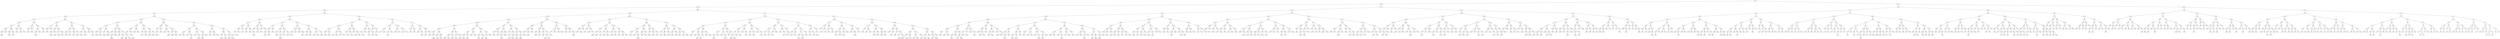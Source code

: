digraph G {
942 -> 1604
1604 -> 2097
2097 -> 2280
2280 -> 2410
2410 -> 2460
2460 -> 2478
2478 -> 2485
2485 -> 2494
2494 -> 2496
2496 -> 2498
2498 -> 2499
2499
2496 -> 2495
2495
2494 -> 2489
2489 -> 2493
2493 -> 2491
2491
2489 -> 2488
2488 -> 2487
2487
2485 -> 2482
2482 -> 2484
2484 -> 2483
2483
2482 -> 2480
2480 -> 2481
2481
2480 -> 2479
2479
2478 -> 2470
2470 -> 2473
2473 -> 2476
2476 -> 2474
2474
2473 -> 2471
2471 -> 2472
2472
2470 -> 2465
2465 -> 2467
2467 -> 2468
2468 -> 2469
2469
2467 -> 2466
2466
2465 -> 2461
2461 -> 2462
2462
2460 -> 2440
2440 -> 2454
2454 -> 2457
2457 -> 2459
2459 -> 2458
2458
2457 -> 2456
2456
2454 -> 2449
2449 -> 2451
2451 -> 2453
2453 -> 2452
2452
2451 -> 2450
2450
2449 -> 2446
2446 -> 2447
2447 -> 2448
2448
2446 -> 2442
2442 -> 2445
2445
2442 -> 2441
2441
2440 -> 2422
2422 -> 2432
2432 -> 2434
2434 -> 2438
2438 -> 2439
2439
2438 -> 2435
2435
2434 -> 2433
2433
2432 -> 2428
2428 -> 2430
2430 -> 2431
2431
2430 -> 2429
2429
2428 -> 2425
2425 -> 2424
2424
2422 -> 2417
2417 -> 2420
2420 -> 2421
2421
2420 -> 2419
2419 -> 2418
2418
2417 -> 2414
2414 -> 2416
2416
2414 -> 2412
2412 -> 2413
2413
2410 -> 2345
2345 -> 2370
2370 -> 2397
2397 -> 2402
2402 -> 2408
2408 -> 2409
2409
2408 -> 2404
2404 -> 2406
2406
2404 -> 2403
2403
2402 -> 2400
2400 -> 2401
2401
2400 -> 2398
2398
2397 -> 2387
2387 -> 2392
2392 -> 2395
2395 -> 2396
2396
2395 -> 2393
2393
2392 -> 2389
2389 -> 2391
2391 -> 2390
2390
2389 -> 2388
2388
2387 -> 2381
2381 -> 2384
2384 -> 2386
2386
2384 -> 2383
2383 -> 2382
2382
2381 -> 2375
2375 -> 2378
2378 -> 2380
2380
2378 -> 2377
2377
2375 -> 2371
2371 -> 2373
2373
2370 -> 2361
2361 -> 2365
2365 -> 2367
2367 -> 2369
2369
2367 -> 2366
2366
2365 -> 2363
2363 -> 2364
2364
2363 -> 2362
2362
2361 -> 2353
2353 -> 2358
2358 -> 2359
2359
2358 -> 2356
2356 -> 2357
2357
2356 -> 2354
2354
2353 -> 2348
2348 -> 2350
2350 -> 2352
2352
2350 -> 2349
2349
2348 -> 2347
2347 -> 2346
2346
2345 -> 2322
2322 -> 2335
2335 -> 2339
2339 -> 2341
2341 -> 2342
2342
2339 -> 2337
2337 -> 2336
2336
2335 -> 2330
2330 -> 2332
2332 -> 2334
2334
2332 -> 2331
2331
2330 -> 2327
2327 -> 2328
2328 -> 2329
2329
2327 -> 2325
2325 -> 2326
2326
2325 -> 2323
2323
2322 -> 2301
2301 -> 2312
2312 -> 2318
2318 -> 2320
2320 -> 2321
2321
2320 -> 2319
2319
2318 -> 2316
2316 -> 2317
2317
2316 -> 2313
2313 -> 2314
2314
2312 -> 2307
2307 -> 2310
2310 -> 2311
2311
2310 -> 2308
2308 -> 2309
2309
2307 -> 2304
2304 -> 2306
2306 -> 2305
2305
2304 -> 2302
2302
2301 -> 2292
2292 -> 2297
2297 -> 2299
2299 -> 2298
2298
2297 -> 2295
2295 -> 2296
2296
2295 -> 2294
2294
2292 -> 2286
2286 -> 2289
2289 -> 2291
2291 -> 2290
2290
2289 -> 2287
2287 -> 2288
2288
2286 -> 2282
2282 -> 2284
2284 -> 2285
2285
2284 -> 2283
2283
2282 -> 2281
2281
2280 -> 2191
2191 -> 2244
2244 -> 2258
2258 -> 2271
2271 -> 2274
2274 -> 2276
2276 -> 2277
2277 -> 2279
2279
2276 -> 2275
2275
2274 -> 2272
2272 -> 2273
2273
2271 -> 2268
2268 -> 2269
2269 -> 2270
2270
2268 -> 2265
2265 -> 2266
2266
2265 -> 2260
2260 -> 2264
2264
2258 -> 2249
2249 -> 2255
2255 -> 2256
2256
2255 -> 2252
2252 -> 2253
2253
2252 -> 2250
2250
2249 -> 2247
2247 -> 2248
2248
2247 -> 2245
2245
2244 -> 2215
2215 -> 2234
2234 -> 2237
2237 -> 2241
2241 -> 2243
2243 -> 2242
2242
2241 -> 2238
2238 -> 2239
2239
2237 -> 2235
2235 -> 2236
2236
2234 -> 2228
2228 -> 2231
2231 -> 2233
2233
2231 -> 2230
2230 -> 2229
2229
2228 -> 2220
2220 -> 2222
2222 -> 2224
2224 -> 2226
2226
2222 -> 2221
2221
2220 -> 2217
2217 -> 2219
2219
2217 -> 2216
2216
2215 -> 2205
2205 -> 2211
2211 -> 2213
2213 -> 2214
2214
2213 -> 2212
2212
2211 -> 2208
2208 -> 2209
2209
2208 -> 2206
2206 -> 2207
2207
2205 -> 2199
2199 -> 2203
2203 -> 2204
2204
2203 -> 2201
2201 -> 2202
2202
2201 -> 2200
2200
2199 -> 2195
2195 -> 2197
2197 -> 2198
2198
2197 -> 2196
2196
2195 -> 2194
2194 -> 2193
2193
2191 -> 2138
2138 -> 2160
2160 -> 2174
2174 -> 2182
2182 -> 2187
2187 -> 2189
2189 -> 2188
2188
2187 -> 2184
2184 -> 2183
2183
2182 -> 2178
2178 -> 2180
2180 -> 2181
2181
2180 -> 2179
2179
2178 -> 2176
2176 -> 2177
2177
2176 -> 2175
2175
2174 -> 2166
2166 -> 2170
2170 -> 2173
2173 -> 2172
2172
2170 -> 2168
2168 -> 2169
2169
2166 -> 2164
2164 -> 2165
2165
2164 -> 2162
2162 -> 2163
2163
2162 -> 2161
2161
2160 -> 2145
2145 -> 2154
2154 -> 2156
2156 -> 2157
2157 -> 2158
2158
2156 -> 2155
2155
2154 -> 2150
2150 -> 2153
2153 -> 2152
2152
2150 -> 2147
2147 -> 2148
2148
2147 -> 2146
2146
2145 -> 2143
2143 -> 2144
2144
2143 -> 2141
2141 -> 2139
2139
2138 -> 2118
2118 -> 2127
2127 -> 2133
2133 -> 2135
2135 -> 2137
2137
2135 -> 2134
2134
2133 -> 2129
2129 -> 2131
2131 -> 2132
2132
2129 -> 2128
2128
2127 -> 2123
2123 -> 2125
2125 -> 2126
2126
2125 -> 2124
2124
2123 -> 2121
2121 -> 2122
2122
2121 -> 2119
2119
2118 -> 2111
2111 -> 2115
2115 -> 2117
2117 -> 2116
2116
2115 -> 2114
2114 -> 2112
2112
2111 -> 2102
2102 -> 2107
2107 -> 2109
2109
2107 -> 2105
2105 -> 2104
2104
2102 -> 2099
2099 -> 2100
2100 -> 2101
2101
2099 -> 2098
2098
2097 -> 1845
1845 -> 1951
1951 -> 2003
2003 -> 2039
2039 -> 2068
2068 -> 2084
2084 -> 2091
2091 -> 2094
2094 -> 2095
2095
2094 -> 2092
2092
2091 -> 2088
2088 -> 2090
2090 -> 2089
2089
2088 -> 2086
2086 -> 2087
2087
2086 -> 2085
2085
2084 -> 2074
2074 -> 2079
2079 -> 2082
2082 -> 2083
2083
2082 -> 2081
2081
2079 -> 2077
2077 -> 2078
2078
2077 -> 2075
2075
2074 -> 2071
2071 -> 2072
2072
2071 -> 2069
2069
2068 -> 2052
2052 -> 2059
2059 -> 2063
2063 -> 2065
2065 -> 2067
2067
2065 -> 2064
2064
2063 -> 2060
2060 -> 2061
2061
2059 -> 2055
2055 -> 2056
2056
2055 -> 2053
2053
2052 -> 2043
2043 -> 2049
2049 -> 2051
2051 -> 2050
2050
2049 -> 2046
2046 -> 2047
2047
2046 -> 2045
2045
2043 -> 2041
2041 -> 2042
2042
2041 -> 2040
2040
2039 -> 2021
2021 -> 2029
2029 -> 2035
2035 -> 2036
2036 -> 2037
2037
2035 -> 2032
2032 -> 2034
2034
2032 -> 2031
2031 -> 2030
2030
2029 -> 2023
2023 -> 2028
2028 -> 2026
2026
2023 -> 2022
2022
2021 -> 2016
2016 -> 2019
2019 -> 2020
2020
2019 -> 2018
2018 -> 2017
2017
2016 -> 2008
2008 -> 2012
2012 -> 2014
2014 -> 2015
2015
2014 -> 2013
2013
2012 -> 2009
2009 -> 2010
2010
2008 -> 2005
2005 -> 2007
2007 -> 2006
2006
2005 -> 2004
2004
2003 -> 1973
1973 -> 1994
1994 -> 1998
1998 -> 2001
2001 -> 2002
2002
2001 -> 2000
2000 -> 1999
1999
1998 -> 1996
1996 -> 1997
1997
1994 -> 1983
1983 -> 1992
1992 -> 1993
1993
1992 -> 1986
1986 -> 1991
1991
1986 -> 1984
1984
1983 -> 1976
1976 -> 1981
1981 -> 1982
1982
1981 -> 1978
1978 -> 1980
1980
1978 -> 1977
1977
1976 -> 1975
1975 -> 1974
1974
1973 -> 1961
1961 -> 1967
1967 -> 1971
1971 -> 1972
1972
1971 -> 1969
1969
1967 -> 1963
1963 -> 1966
1966
1963 -> 1962
1962
1961 -> 1958
1958 -> 1960
1960 -> 1959
1959
1958 -> 1956
1956 -> 1957
1957
1956 -> 1952
1952 -> 1955
1955
1951 -> 1906
1906 -> 1936
1936 -> 1943
1943 -> 1945
1945 -> 1948
1948 -> 1950
1950
1948 -> 1946
1946
1945 -> 1944
1944
1943 -> 1940
1940 -> 1942
1942 -> 1941
1941
1940 -> 1938
1938 -> 1939
1939
1938 -> 1937
1937
1936 -> 1921
1921 -> 1929
1929 -> 1933
1933 -> 1935
1935 -> 1934
1934
1933 -> 1932
1932 -> 1930
1930
1929 -> 1925
1925 -> 1927
1927 -> 1928
1928
1925 -> 1923
1923 -> 1924
1924
1923 -> 1922
1922
1921 -> 1913
1913 -> 1919
1919 -> 1920
1920
1919 -> 1917
1917 -> 1918
1918
1917 -> 1914
1914
1913 -> 1910
1910 -> 1912
1912 -> 1911
1911
1910 -> 1908
1908 -> 1909
1909
1908 -> 1907
1907
1906 -> 1874
1874 -> 1888
1888 -> 1897
1897 -> 1903
1903 -> 1905
1905 -> 1904
1904
1903 -> 1901
1901 -> 1902
1902
1901 -> 1898
1898 -> 1899
1899
1897 -> 1891
1891 -> 1894
1894 -> 1896
1896
1894 -> 1892
1892
1891 -> 1890
1890 -> 1889
1889
1888 -> 1882
1882 -> 1883
1883 -> 1886
1886
1882 -> 1877
1877 -> 1878
1878 -> 1881
1881
1877 -> 1876
1876 -> 1875
1875
1874 -> 1862
1862 -> 1866
1866 -> 1872
1872 -> 1873
1873
1872 -> 1869
1869 -> 1870
1870
1869 -> 1868
1868
1866 -> 1863
1863 -> 1865
1865
1862 -> 1854
1854 -> 1857
1857 -> 1860
1860 -> 1861
1861
1860 -> 1858
1858
1857 -> 1856
1856
1854 -> 1850
1850 -> 1852
1852 -> 1853
1853
1852 -> 1851
1851
1850 -> 1847
1847 -> 1848
1848
1847 -> 1846
1846
1845 -> 1719
1719 -> 1778
1778 -> 1801
1801 -> 1824
1824 -> 1833
1833 -> 1841
1841 -> 1843
1843 -> 1844
1844
1841 -> 1838
1838 -> 1840
1840
1838 -> 1835
1835 -> 1837
1837
1835 -> 1834
1834
1833 -> 1830
1830 -> 1831
1831 -> 1832
1832
1830 -> 1828
1828 -> 1829
1829
1828 -> 1826
1826
1824 -> 1814
1814 -> 1819
1819 -> 1821
1821 -> 1822
1822 -> 1823
1823
1821 -> 1820
1820
1819 -> 1817
1817 -> 1818
1818
1817 -> 1816
1816 -> 1815
1815
1814 -> 1804
1804 -> 1811
1811 -> 1812
1812
1811 -> 1807
1807 -> 1808
1808
1807 -> 1806
1806
1804 -> 1802
1802 -> 1803
1803
1801 -> 1790
1790 -> 1796
1796 -> 1798
1798 -> 1799
1799 -> 1800
1800
1798 -> 1797
1797
1796 -> 1793
1793 -> 1794
1794
1793 -> 1792
1792 -> 1791
1791
1790 -> 1783
1783 -> 1787
1787 -> 1789
1789 -> 1788
1788
1787 -> 1786
1786 -> 1785
1785
1783 -> 1781
1781 -> 1782
1782
1781 -> 1780
1780 -> 1779
1779
1778 -> 1756
1756 -> 1765
1765 -> 1769
1769 -> 1774
1774 -> 1777
1777 -> 1776
1776
1774 -> 1771
1771 -> 1772
1772
1771 -> 1770
1770
1769 -> 1767
1767 -> 1768
1768
1767 -> 1766
1766
1765 -> 1761
1761 -> 1763
1763 -> 1764
1764
1763 -> 1762
1762
1761 -> 1758
1758 -> 1759
1759
1756 -> 1731
1731 -> 1746
1746 -> 1750
1750 -> 1753
1753 -> 1755
1755
1753 -> 1751
1751
1750 -> 1748
1748 -> 1749
1749
1748 -> 1747
1747
1746 -> 1735
1735 -> 1741
1741 -> 1743
1743 -> 1742
1742
1741 -> 1736
1736 -> 1738
1738
1735 -> 1734
1734 -> 1732
1732
1731 -> 1722
1722 -> 1728
1728 -> 1730
1730 -> 1729
1729
1728 -> 1724
1724 -> 1726
1726
1724 -> 1723
1723
1722 -> 1720
1720 -> 1721
1721
1719 -> 1675
1675 -> 1705
1705 -> 1713
1713 -> 1716
1716 -> 1717
1717
1716 -> 1715
1715 -> 1714
1714
1713 -> 1708
1708 -> 1711
1711 -> 1712
1712
1711 -> 1709
1709
1708 -> 1707
1707 -> 1706
1706
1705 -> 1688
1688 -> 1695
1695 -> 1700
1700 -> 1703
1703 -> 1704
1704
1700 -> 1697
1697 -> 1698
1698
1697 -> 1696
1696
1695 -> 1691
1691 -> 1693
1693
1691 -> 1689
1689
1688 -> 1678
1678 -> 1681
1681 -> 1683
1683
1681 -> 1680
1680 -> 1679
1679
1678 -> 1676
1676 -> 1677
1677
1675 -> 1654
1654 -> 1666
1666 -> 1671
1671 -> 1673
1673 -> 1674
1674
1671 -> 1669
1669 -> 1670
1670
1669 -> 1667
1667
1666 -> 1660
1660 -> 1664
1664 -> 1665
1665
1664 -> 1662
1662 -> 1663
1663
1662 -> 1661
1661
1660 -> 1656
1656 -> 1658
1658 -> 1659
1659
1658 -> 1657
1657
1656 -> 1655
1655
1654 -> 1639
1639 -> 1648
1648 -> 1651
1651 -> 1652
1652
1651 -> 1649
1649 -> 1650
1650
1648 -> 1645
1645 -> 1647
1647 -> 1646
1646
1645 -> 1641
1641 -> 1642
1642
1641 -> 1640
1640
1639 -> 1619
1619 -> 1630
1630 -> 1635
1635 -> 1637
1637 -> 1638
1638
1637 -> 1636
1636
1635 -> 1632
1632 -> 1634
1634
1632 -> 1631
1631
1630 -> 1624
1624 -> 1627
1627 -> 1628
1628
1627 -> 1626
1626
1624 -> 1621
1621 -> 1622
1622
1621 -> 1620
1620
1619 -> 1613
1613 -> 1615
1615 -> 1618
1618 -> 1617
1617
1615 -> 1614
1614
1613 -> 1607
1607 -> 1610
1610 -> 1611
1611
1610 -> 1609
1609
1607 -> 1605
1605
1604 -> 1211
1211 -> 1370
1370 -> 1454
1454 -> 1549
1549 -> 1569
1569 -> 1582
1582 -> 1594
1594 -> 1600
1600 -> 1603
1603 -> 1601
1601
1600 -> 1597
1597 -> 1599
1599
1597 -> 1596
1596
1594 -> 1588
1588 -> 1591
1591 -> 1593
1593 -> 1592
1592
1591 -> 1589
1589
1588 -> 1584
1584 -> 1586
1586 -> 1587
1587
1586 -> 1585
1585
1584 -> 1583
1583
1582 -> 1576
1576 -> 1579
1579 -> 1581
1581 -> 1580
1580
1579 -> 1577
1577
1576 -> 1572
1572 -> 1575
1575
1572 -> 1570
1570 -> 1571
1571
1569 -> 1560
1560 -> 1563
1563 -> 1567
1567 -> 1568
1568
1567 -> 1565
1565 -> 1566
1566
1565 -> 1564
1564
1563 -> 1561
1561 -> 1562
1562
1560 -> 1553
1553 -> 1555
1555 -> 1558
1558 -> 1559
1559
1558 -> 1556
1556
1555 -> 1554
1554
1553 -> 1551
1551 -> 1552
1552
1551 -> 1550
1550
1549 -> 1497
1497 -> 1522
1522 -> 1534
1534 -> 1541
1541 -> 1546
1546 -> 1548
1548
1546 -> 1544
1544
1541 -> 1537
1537 -> 1538
1538 -> 1539
1539
1537 -> 1535
1535
1534 -> 1527
1527 -> 1530
1530 -> 1531
1531 -> 1533
1533
1530 -> 1529
1529 -> 1528
1528
1527 -> 1524
1524 -> 1526
1526
1522 -> 1510
1510 -> 1519
1519 -> 1521
1521 -> 1520
1520
1519 -> 1515
1515 -> 1516
1516
1515 -> 1513
1513
1510 -> 1505
1505 -> 1508
1508 -> 1509
1509
1508 -> 1507
1507 -> 1506
1506
1505 -> 1500
1500 -> 1503
1503 -> 1501
1501
1500 -> 1498
1498
1497 -> 1480
1480 -> 1488
1488 -> 1493
1493 -> 1495
1495 -> 1496
1496
1495 -> 1494
1494
1493 -> 1491
1491 -> 1492
1492
1491 -> 1490
1490 -> 1489
1489
1488 -> 1484
1484 -> 1486
1486 -> 1487
1487
1486 -> 1485
1485
1484 -> 1483
1483 -> 1482
1482
1480 -> 1469
1469 -> 1476
1476 -> 1478
1478 -> 1479
1479
1478 -> 1477
1477
1476 -> 1472
1472 -> 1475
1475 -> 1473
1473
1472 -> 1470
1470
1469 -> 1461
1461 -> 1467
1467 -> 1468
1468
1467 -> 1463
1463 -> 1464
1464
1463 -> 1462
1462
1461 -> 1457
1457 -> 1459
1459 -> 1458
1458
1457 -> 1456
1456
1454 -> 1406
1406 -> 1430
1430 -> 1445
1445 -> 1448
1448 -> 1451
1451 -> 1453
1453 -> 1452
1452
1451 -> 1449
1449
1448 -> 1447
1447 -> 1446
1446
1445 -> 1438
1438 -> 1441
1441 -> 1443
1443 -> 1444
1444
1443 -> 1442
1442
1441 -> 1439
1439 -> 1440
1440
1438 -> 1435
1435 -> 1436
1436 -> 1437
1437
1435 -> 1433
1433 -> 1434
1434
1433 -> 1432
1432
1430 -> 1416
1416 -> 1424
1424 -> 1427
1427 -> 1428
1428 -> 1429
1429
1427 -> 1426
1426 -> 1425
1425
1424 -> 1420
1420 -> 1422
1422 -> 1423
1423
1422 -> 1421
1421
1420 -> 1418
1418 -> 1419
1419
1416 -> 1411
1411 -> 1414
1414 -> 1415
1415
1414 -> 1413
1413 -> 1412
1412
1411 -> 1409
1409 -> 1410
1410
1409 -> 1407
1407
1406 -> 1388
1388 -> 1400
1400 -> 1403
1403 -> 1405
1405 -> 1404
1404
1403 -> 1402
1402 -> 1401
1401
1400 -> 1395
1395 -> 1397
1397 -> 1398
1398 -> 1399
1399
1397 -> 1396
1396
1395 -> 1393
1393 -> 1394
1394
1393 -> 1391
1391 -> 1392
1392
1391 -> 1390
1390
1388 -> 1378
1378 -> 1385
1385 -> 1386
1386 -> 1387
1387
1385 -> 1383
1383 -> 1384
1384
1383 -> 1380
1380
1378 -> 1374
1374 -> 1376
1376 -> 1377
1377
1376 -> 1375
1375
1374 -> 1372
1372 -> 1373
1373
1372 -> 1371
1371
1370 -> 1293
1293 -> 1339
1339 -> 1358
1358 -> 1365
1365 -> 1368
1368 -> 1369
1369
1368 -> 1367
1367
1365 -> 1360
1360 -> 1361
1361 -> 1362
1362
1360 -> 1359
1359
1358 -> 1350
1350 -> 1353
1353 -> 1355
1355 -> 1357
1357
1355 -> 1354
1354
1353 -> 1351
1351 -> 1352
1352
1350 -> 1343
1343 -> 1346
1346 -> 1347
1347
1346 -> 1345
1345
1343 -> 1342
1342 -> 1340
1340
1339 -> 1314
1314 -> 1327
1327 -> 1335
1335 -> 1337
1337 -> 1338
1338
1337 -> 1336
1336
1335 -> 1332
1332 -> 1333
1333 -> 1334
1334
1332 -> 1330
1330 -> 1331
1331
1330 -> 1329
1329
1327 -> 1320
1320 -> 1323
1323 -> 1325
1325 -> 1326
1326
1325 -> 1324
1324
1323 -> 1321
1321 -> 1322
1322
1320 -> 1318
1318 -> 1319
1319
1318 -> 1317
1317 -> 1315
1315
1314 -> 1305
1305 -> 1310
1310 -> 1312
1312 -> 1313
1313
1312 -> 1311
1311
1310 -> 1308
1308 -> 1307
1307
1305 -> 1299
1299 -> 1302
1302 -> 1304
1304 -> 1303
1303
1302 -> 1300
1300 -> 1301
1301
1299 -> 1297
1297 -> 1298
1298
1297 -> 1295
1295
1293 -> 1262
1262 -> 1277
1277 -> 1283
1283 -> 1290
1290 -> 1291
1291 -> 1292
1292
1290 -> 1286
1286 -> 1287
1287 -> 1289
1289
1286 -> 1284
1284 -> 1285
1285
1283 -> 1279
1279 -> 1280
1280 -> 1282
1282
1279 -> 1278
1278
1277 -> 1271
1271 -> 1275
1275 -> 1276
1276
1275 -> 1272
1272 -> 1273
1273
1271 -> 1266
1266 -> 1268
1268 -> 1270
1270
1268 -> 1267
1267
1266 -> 1264
1264 -> 1265
1265
1264 -> 1263
1263
1262 -> 1237
1237 -> 1250
1250 -> 1256
1256 -> 1259
1259 -> 1260
1260
1259 -> 1257
1257
1256 -> 1252
1252 -> 1255
1255 -> 1253
1253
1252 -> 1251
1251
1250 -> 1246
1246 -> 1248
1248 -> 1249
1249
1246 -> 1243
1243 -> 1245
1245
1243 -> 1241
1241 -> 1242
1242
1241 -> 1238
1238
1237 -> 1224
1224 -> 1228
1228 -> 1232
1232 -> 1235
1235 -> 1236
1236
1235 -> 1233
1233
1232 -> 1230
1230 -> 1231
1231
1228 -> 1226
1226 -> 1227
1227
1226 -> 1225
1225
1224 -> 1217
1217 -> 1222
1222 -> 1223
1223
1222 -> 1220
1220 -> 1221
1221
1220 -> 1218
1218
1217 -> 1215
1215 -> 1216
1216
1215 -> 1213
1213 -> 1214
1214
1213 -> 1212
1212
1211 -> 1057
1057 -> 1138
1138 -> 1176
1176 -> 1198
1198 -> 1204
1204 -> 1207
1207 -> 1210
1210 -> 1209
1209
1207 -> 1206
1206
1204 -> 1200
1200 -> 1203
1203 -> 1201
1201
1200 -> 1199
1199
1198 -> 1188
1188 -> 1194
1194 -> 1197
1197 -> 1195
1195
1194 -> 1191
1191 -> 1193
1193
1191 -> 1189
1189
1188 -> 1181
1181 -> 1184
1184 -> 1187
1187
1184 -> 1182
1182 -> 1183
1183
1181 -> 1179
1179 -> 1180
1180
1179 -> 1178
1178
1176 -> 1151
1151 -> 1167
1167 -> 1170
1170 -> 1172
1172 -> 1175
1175 -> 1174
1174
1172 -> 1171
1171
1170 -> 1169
1169 -> 1168
1168
1167 -> 1159
1159 -> 1162
1162 -> 1165
1165 -> 1164
1164
1162 -> 1161
1161
1159 -> 1154
1154 -> 1156
1156 -> 1155
1155
1154 -> 1152
1152 -> 1153
1153
1151 -> 1145
1145 -> 1147
1147 -> 1149
1149 -> 1150
1150
1147 -> 1146
1146
1145 -> 1141
1141 -> 1142
1142 -> 1144
1144
1141 -> 1139
1139 -> 1140
1140
1138 -> 1091
1091 -> 1113
1113 -> 1124
1124 -> 1135
1135 -> 1137
1137 -> 1136
1136
1135 -> 1129
1129 -> 1133
1133 -> 1134
1134
1133 -> 1131
1131
1129 -> 1125
1125 -> 1126
1126
1124 -> 1119
1119 -> 1122
1122 -> 1123
1123
1122 -> 1120
1120
1119 -> 1116
1116 -> 1117
1117 -> 1118
1118
1116 -> 1114
1114 -> 1115
1115
1113 -> 1103
1103 -> 1106
1106 -> 1108
1108 -> 1110
1110
1108 -> 1107
1107
1106 -> 1105
1105 -> 1104
1104
1103 -> 1095
1095 -> 1098
1098 -> 1101
1101 -> 1102
1102
1101 -> 1100
1100
1098 -> 1096
1096 -> 1097
1097
1095 -> 1094
1094 -> 1092
1092
1091 -> 1076
1076 -> 1083
1083 -> 1086
1086 -> 1089
1089
1086 -> 1084
1084
1083 -> 1080
1080 -> 1082
1082 -> 1081
1081
1080 -> 1078
1078 -> 1079
1079
1078 -> 1077
1077
1076 -> 1070
1070 -> 1074
1074 -> 1075
1075
1074 -> 1073
1073 -> 1072
1072
1070 -> 1067
1067 -> 1068
1068 -> 1069
1069
1067 -> 1062
1062 -> 1065
1065 -> 1066
1066
1065 -> 1063
1063
1062 -> 1060
1060
1057 -> 991
991 -> 1011
1011 -> 1033
1033 -> 1041
1041 -> 1047
1047 -> 1053
1053 -> 1055
1055 -> 1056
1056
1055 -> 1054
1054
1053 -> 1052
1052 -> 1049
1049
1047 -> 1045
1045 -> 1046
1046
1045 -> 1043
1043 -> 1044
1044
1043 -> 1042
1042
1041 -> 1036
1036 -> 1038
1038 -> 1039
1039
1036 -> 1034
1034 -> 1035
1035
1033 -> 1026
1026 -> 1030
1030 -> 1031
1031 -> 1032
1032
1030 -> 1029
1029 -> 1028
1028
1026 -> 1019
1019 -> 1021
1021 -> 1025
1025 -> 1023
1023
1021 -> 1020
1020
1019 -> 1014
1014 -> 1016
1016 -> 1015
1015
1014 -> 1012
1012 -> 1013
1013
1011 -> 1004
1004 -> 1008
1008 -> 1009
1009 -> 1010
1010
1008 -> 1006
1006 -> 1007
1007
1006 -> 1005
1005
1004 -> 997
997 -> 1000
1000 -> 1001
1001 -> 1002
1002
1000 -> 999
999 -> 998
998
997 -> 993
993 -> 994
994 -> 995
995
993 -> 992
992
991 -> 968
968 -> 977
977 -> 983
983 -> 987
987 -> 989
989 -> 990
990
989 -> 988
988
987 -> 985
985 -> 986
986
983 -> 980
980 -> 982
982
980 -> 979
979
977 -> 974
974 -> 976
976 -> 975
975
974 -> 972
972 -> 973
973
972 -> 971
971 -> 969
969
968 -> 954
954 -> 960
960 -> 965
965 -> 966
966
965 -> 963
963 -> 962
962
960 -> 957
957 -> 955
955
954 -> 947
947 -> 951
951 -> 953
953
947 -> 945
945 -> 946
946
945 -> 944
944 -> 943
943
942 -> 426
426 -> 624
624 -> 787
787 -> 854
854 -> 906
906 -> 924
924 -> 935
935 -> 939
939 -> 941
941 -> 940
940
939 -> 936
936
935 -> 931
931 -> 933
933 -> 932
932
931 -> 928
928 -> 930
930
928 -> 926
926 -> 927
927
924 -> 913
913 -> 917
917 -> 921
921 -> 923
923 -> 922
922
921 -> 919
919
917 -> 915
915 -> 916
916
915 -> 914
914
913 -> 908
908 -> 911
911 -> 912
912
911 -> 909
909
908 -> 907
907
906 -> 884
884 -> 895
895 -> 900
900 -> 903
903 -> 904
904
903 -> 901
901 -> 902
902
900 -> 898
898 -> 899
899
898 -> 897
897
895 -> 889
889 -> 893
893 -> 894
894
893 -> 890
890
889 -> 886
886 -> 887
887
886 -> 885
885
884 -> 867
867 -> 875
875 -> 880
880 -> 882
882 -> 883
883
882 -> 881
881
880 -> 878
878 -> 879
879
875 -> 873
873 -> 874
874
873 -> 870
870 -> 872
872
870 -> 869
869
867 -> 861
861 -> 863
863 -> 866
866
863 -> 862
862
861 -> 858
858 -> 860
860
858 -> 856
856 -> 857
857
856 -> 855
855
854 -> 817
817 -> 830
830 -> 839
839 -> 845
845 -> 848
848 -> 851
851 -> 853
853
851 -> 849
849
848 -> 846
846
845 -> 843
843 -> 844
844
843 -> 842
842 -> 841
841
839 -> 836
836 -> 837
837 -> 838
838
836 -> 831
831 -> 834
834
830 -> 824
824 -> 826
826 -> 829
829 -> 828
828
826 -> 825
825
824 -> 821
821 -> 823
823 -> 822
822
821 -> 819
819
817 -> 805
805 -> 812
812 -> 813
813 -> 814
814
812 -> 808
808 -> 811
811 -> 810
810
808 -> 806
806 -> 807
807
805 -> 793
793 -> 800
800 -> 803
803 -> 804
804
803 -> 801
801
800 -> 797
797 -> 799
799
797 -> 795
795
793 -> 790
790 -> 792
792 -> 791
791
790 -> 789
789 -> 788
788
787 -> 723
723 -> 754
754 -> 771
771 -> 780
780 -> 783
783 -> 785
785 -> 786
786
785 -> 784
784
783 -> 781
781 -> 782
782
780 -> 776
776 -> 778
778 -> 779
779
776 -> 774
774 -> 775
775
774 -> 772
772
771 -> 762
762 -> 765
765 -> 768
768 -> 769
769
768 -> 767
767
765 -> 764
764 -> 763
763
762 -> 758
758 -> 760
760 -> 761
761
760 -> 759
759
758 -> 757
757 -> 755
755
754 -> 742
742 -> 746
746 -> 752
752 -> 753
753
752 -> 750
750 -> 751
751
750 -> 747
747
746 -> 744
744 -> 743
743
742 -> 733
733 -> 735
735 -> 739
739 -> 741
741
739 -> 736
736
735 -> 734
734
733 -> 726
726 -> 728
728 -> 730
730 -> 729
729
728 -> 727
727
726 -> 725
725 -> 724
724
723 -> 665
665 -> 691
691 -> 711
711 -> 717
717 -> 720
720 -> 722
722 -> 721
721
720 -> 718
718
717 -> 714
714 -> 716
716 -> 715
715
714 -> 713
713
711 -> 699
699 -> 705
705 -> 709
709 -> 710
710
709 -> 706
706 -> 707
707
705 -> 702
702 -> 703
703
702 -> 701
701
699 -> 695
695 -> 698
698
695 -> 693
693 -> 694
694
693 -> 692
692
691 -> 676
676 -> 685
685 -> 688
688 -> 690
690
688 -> 687
687 -> 686
686
685 -> 680
680 -> 683
683 -> 684
684
680 -> 678
678 -> 679
679
678 -> 677
677
676 -> 673
673 -> 674
674 -> 675
675
673 -> 669
669 -> 671
671 -> 672
672
669 -> 668
668
665 -> 649
649 -> 658
658 -> 660
660 -> 662
662 -> 664
664
662 -> 661
661
660 -> 659
659
658 -> 655
655 -> 657
657 -> 656
656
655 -> 652
652 -> 653
653
652 -> 650
650
649 -> 640
640 -> 643
643 -> 647
647 -> 648
648
647 -> 645
645 -> 646
646
645 -> 644
644
643 -> 642
642 -> 641
641
640 -> 630
630 -> 635
635 -> 639
639 -> 636
636
635 -> 631
631 -> 632
632
630 -> 627
627 -> 629
629 -> 628
628
627 -> 625
625 -> 626
626
624 -> 485
485 -> 565
565 -> 594
594 -> 607
607 -> 614
614 -> 621
621 -> 623
623 -> 622
622
621 -> 617
617 -> 620
620
617 -> 616
616 -> 615
615
614 -> 611
611 -> 613
613 -> 612
612
611 -> 609
609 -> 610
610
609 -> 608
608
607 -> 599
599 -> 603
603 -> 605
605 -> 606
606
605 -> 604
604
603 -> 601
601 -> 602
602
599 -> 597
597 -> 598
598
597 -> 596
596 -> 595
595
594 -> 578
578 -> 583
583 -> 589
589 -> 591
591 -> 593
593 -> 592
592
591 -> 590
590
589 -> 587
587 -> 584
584
583 -> 581
581 -> 582
582
581 -> 580
580 -> 579
579
578 -> 573
573 -> 576
576 -> 577
577
576 -> 574
574
573 -> 569
569 -> 571
571 -> 572
572
571 -> 570
570
569 -> 567
567
565 -> 525
525 -> 552
552 -> 559
559 -> 561
561 -> 562
562 -> 563
563
561 -> 560
560
559 -> 555
555 -> 558
558 -> 557
557
555 -> 553
553 -> 554
554
552 -> 539
539 -> 545
545 -> 548
548 -> 550
550 -> 551
551
550 -> 549
549
548 -> 546
546 -> 547
547
545 -> 543
543 -> 544
544
543 -> 542
542 -> 540
540
539 -> 536
536 -> 538
538 -> 537
537
536 -> 532
532 -> 534
534 -> 535
535
534 -> 533
533
532 -> 529
529 -> 531
531
529 -> 527
527
525 -> 512
512 -> 519
519 -> 521
521 -> 524
524
521 -> 520
520
519 -> 517
517 -> 518
518
517 -> 515
515 -> 516
516
515 -> 513
513
512 -> 501
501 -> 507
507 -> 511
511 -> 510
510
507 -> 503
503 -> 505
505 -> 504
504
503 -> 502
502
501 -> 495
495 -> 498
498 -> 499
499 -> 500
500
498 -> 497
497 -> 496
496
495 -> 491
491 -> 494
494 -> 493
493
491 -> 489
489 -> 490
490
489 -> 487
487
485 -> 460
460 -> 477
477 -> 482
482 -> 483
483 -> 484
484
482 -> 479
479 -> 480
480 -> 481
481
479 -> 478
478
477 -> 469
469 -> 473
473 -> 475
475 -> 476
476
475 -> 474
474
473 -> 472
472 -> 470
470
469 -> 464
464 -> 467
467 -> 468
468
467 -> 466
466
464 -> 462
462 -> 463
463
462 -> 461
461
460 -> 446
446 -> 451
451 -> 456
456 -> 458
458 -> 459
459
458 -> 457
457
456 -> 453
453 -> 454
454
453 -> 452
452
451 -> 448
448 -> 450
450
448 -> 447
447
446 -> 437
437 -> 440
440 -> 443
443 -> 445
445 -> 444
444
443 -> 441
441 -> 442
442
440 -> 439
439 -> 438
438
437 -> 433
433 -> 435
435 -> 436
436
435 -> 434
434
433 -> 428
428 -> 431
431 -> 430
430
428 -> 427
427
426 -> 265
265 -> 346
346 -> 393
393 -> 414
414 -> 419
419 -> 424
424 -> 425
425
424 -> 422
422 -> 423
423
422 -> 421
421
419 -> 417
417 -> 418
418
417 -> 416
416
414 -> 402
402 -> 407
407 -> 409
409 -> 410
410
409 -> 408
408
407 -> 405
405 -> 406
406
405 -> 404
404
402 -> 397
397 -> 400
400 -> 401
401
400 -> 398
398
397 -> 395
395 -> 396
396
395 -> 394
394
393 -> 372
372 -> 379
379 -> 384
384 -> 389
389 -> 391
391 -> 392
392
391 -> 390
390
389 -> 386
386 -> 388
388
384 -> 382
382 -> 383
383
382 -> 380
380 -> 381
381
379 -> 376
376 -> 377
377 -> 378
378
376 -> 374
374 -> 375
375
372 -> 362
362 -> 367
367 -> 371
371 -> 369
369
367 -> 365
365 -> 366
366
365 -> 364
364
362 -> 352
352 -> 359
359 -> 361
361
359 -> 356
356 -> 358
358
356 -> 355
355
352 -> 350
350 -> 351
351
350 -> 347
347 -> 349
349
346 -> 319
319 -> 329
329 -> 338
338 -> 343
343 -> 344
344 -> 345
345
343 -> 339
339 -> 341
341
338 -> 332
332 -> 335
335 -> 336
336 -> 337
337
335 -> 333
333
332 -> 331
331 -> 330
330
329 -> 325
325 -> 328
328 -> 326
326
325 -> 321
321 -> 323
323 -> 322
322
321 -> 320
320
319 -> 299
299 -> 309
309 -> 315
315 -> 317
317 -> 318
318
315 -> 312
312 -> 313
313 -> 314
314
312 -> 310
310 -> 311
311
309 -> 303
303 -> 305
305 -> 307
307 -> 308
308
305 -> 304
304
303 -> 300
300 -> 301
301
299 -> 282
282 -> 289
289 -> 293
293 -> 296
296 -> 294
294
293 -> 292
292 -> 291
291
289 -> 286
286 -> 287
287
286 -> 284
284 -> 285
285
282 -> 275
275 -> 279
279 -> 280
280
279 -> 277
277 -> 278
278
275 -> 272
272 -> 273
273
272 -> 268
268
265 -> 138
138 -> 202
202 -> 228
228 -> 251
251 -> 254
254 -> 257
257 -> 260
260 -> 263
263
260 -> 258
258
257 -> 256
256 -> 255
255
254 -> 252
252 -> 253
253
251 -> 243
243 -> 249
249 -> 250
250
249 -> 245
245 -> 248
248
245 -> 244
244
243 -> 235
235 -> 238
238 -> 241
241 -> 242
242
238 -> 236
236 -> 237
237
235 -> 233
233 -> 234
234
233 -> 232
232
228 -> 220
220 -> 225
225 -> 226
226 -> 227
227
225 -> 223
223 -> 224
224
223 -> 221
221
220 -> 212
212 -> 216
216 -> 218
218 -> 219
219
218 -> 217
217
216 -> 213
213 -> 215
215
212 -> 208
208 -> 210
210 -> 209
209
208 -> 206
206 -> 207
207
206 -> 203
203
202 -> 167
167 -> 180
180 -> 192
192 -> 199
199 -> 200
200 -> 201
201
199 -> 194
194 -> 195
195
194 -> 193
193
192 -> 186
186 -> 190
190 -> 191
191
190 -> 187
187
186 -> 185
185 -> 182
182
180 -> 175
175 -> 177
177 -> 179
179 -> 178
178
177 -> 176
176
175 -> 171
171 -> 173
173 -> 172
172
171 -> 169
169 -> 170
170
169 -> 168
168
167 -> 159
159 -> 162
162 -> 165
165 -> 166
166
165 -> 164
164 -> 163
163
162 -> 161
161 -> 160
160
159 -> 150
150 -> 154
154 -> 157
157 -> 158
158
157 -> 156
156
154 -> 152
152 -> 153
153
152 -> 151
151
150 -> 145
145 -> 147
147 -> 149
149
147 -> 146
146
145 -> 143
143 -> 144
144
143 -> 142
142
138 -> 59
59 -> 97
97 -> 112
112 -> 122
122 -> 131
131 -> 135
135 -> 137
137
135 -> 133
133
131 -> 128
128 -> 130
130 -> 129
129
128 -> 125
125 -> 127
127
122 -> 117
117 -> 120
120 -> 121
121
120 -> 118
118 -> 119
119
117 -> 114
114 -> 116
116
114 -> 113
113
112 -> 106
106 -> 110
110 -> 111
111
110 -> 109
109 -> 108
108
106 -> 103
103 -> 104
104 -> 105
105
103 -> 101
101 -> 102
102
101 -> 99
99 -> 100
100
97 -> 78
78 -> 91
91 -> 94
94 -> 96
96 -> 95
95
94 -> 92
92
91 -> 84
84 -> 88
88 -> 89
89 -> 90
90
88 -> 86
86 -> 87
87
86 -> 85
85
84 -> 81
81 -> 83
83
81 -> 80
80
78 -> 67
67 -> 72
72 -> 76
76 -> 77
77
76 -> 74
74 -> 75
75
74 -> 73
73
72 -> 69
69 -> 71
71
69 -> 68
68
67 -> 63
63 -> 65
65 -> 66
66
63 -> 61
61 -> 62
62
61 -> 60
60
59 -> 33
33 -> 46
46 -> 53
53 -> 56
56 -> 57
57 -> 58
58
56 -> 55
55 -> 54
54
53 -> 51
51 -> 52
52
51 -> 48
48 -> 50
50
48 -> 47
47
46 -> 38
38 -> 41
41 -> 43
43 -> 44
44
43 -> 42
42
41 -> 39
39 -> 40
40
38 -> 35
35 -> 37
37 -> 36
36
35 -> 34
34
33 -> 19
19 -> 25
25 -> 28
28 -> 30
30 -> 31
31
30 -> 29
29
28 -> 27
27 -> 26
26
25 -> 22
22 -> 24
24
22 -> 20
20 -> 21
21
19 -> 12
12 -> 15
15 -> 17
17 -> 18
18
17 -> 16
16
15 -> 13
13 -> 14
14
12 -> 4
4 -> 7
7 -> 10
10 -> 11
11
10 -> 9
9
7 -> 5
5 -> 6
6
4 -> 2
2 -> 3
3
2 -> 1
1
}